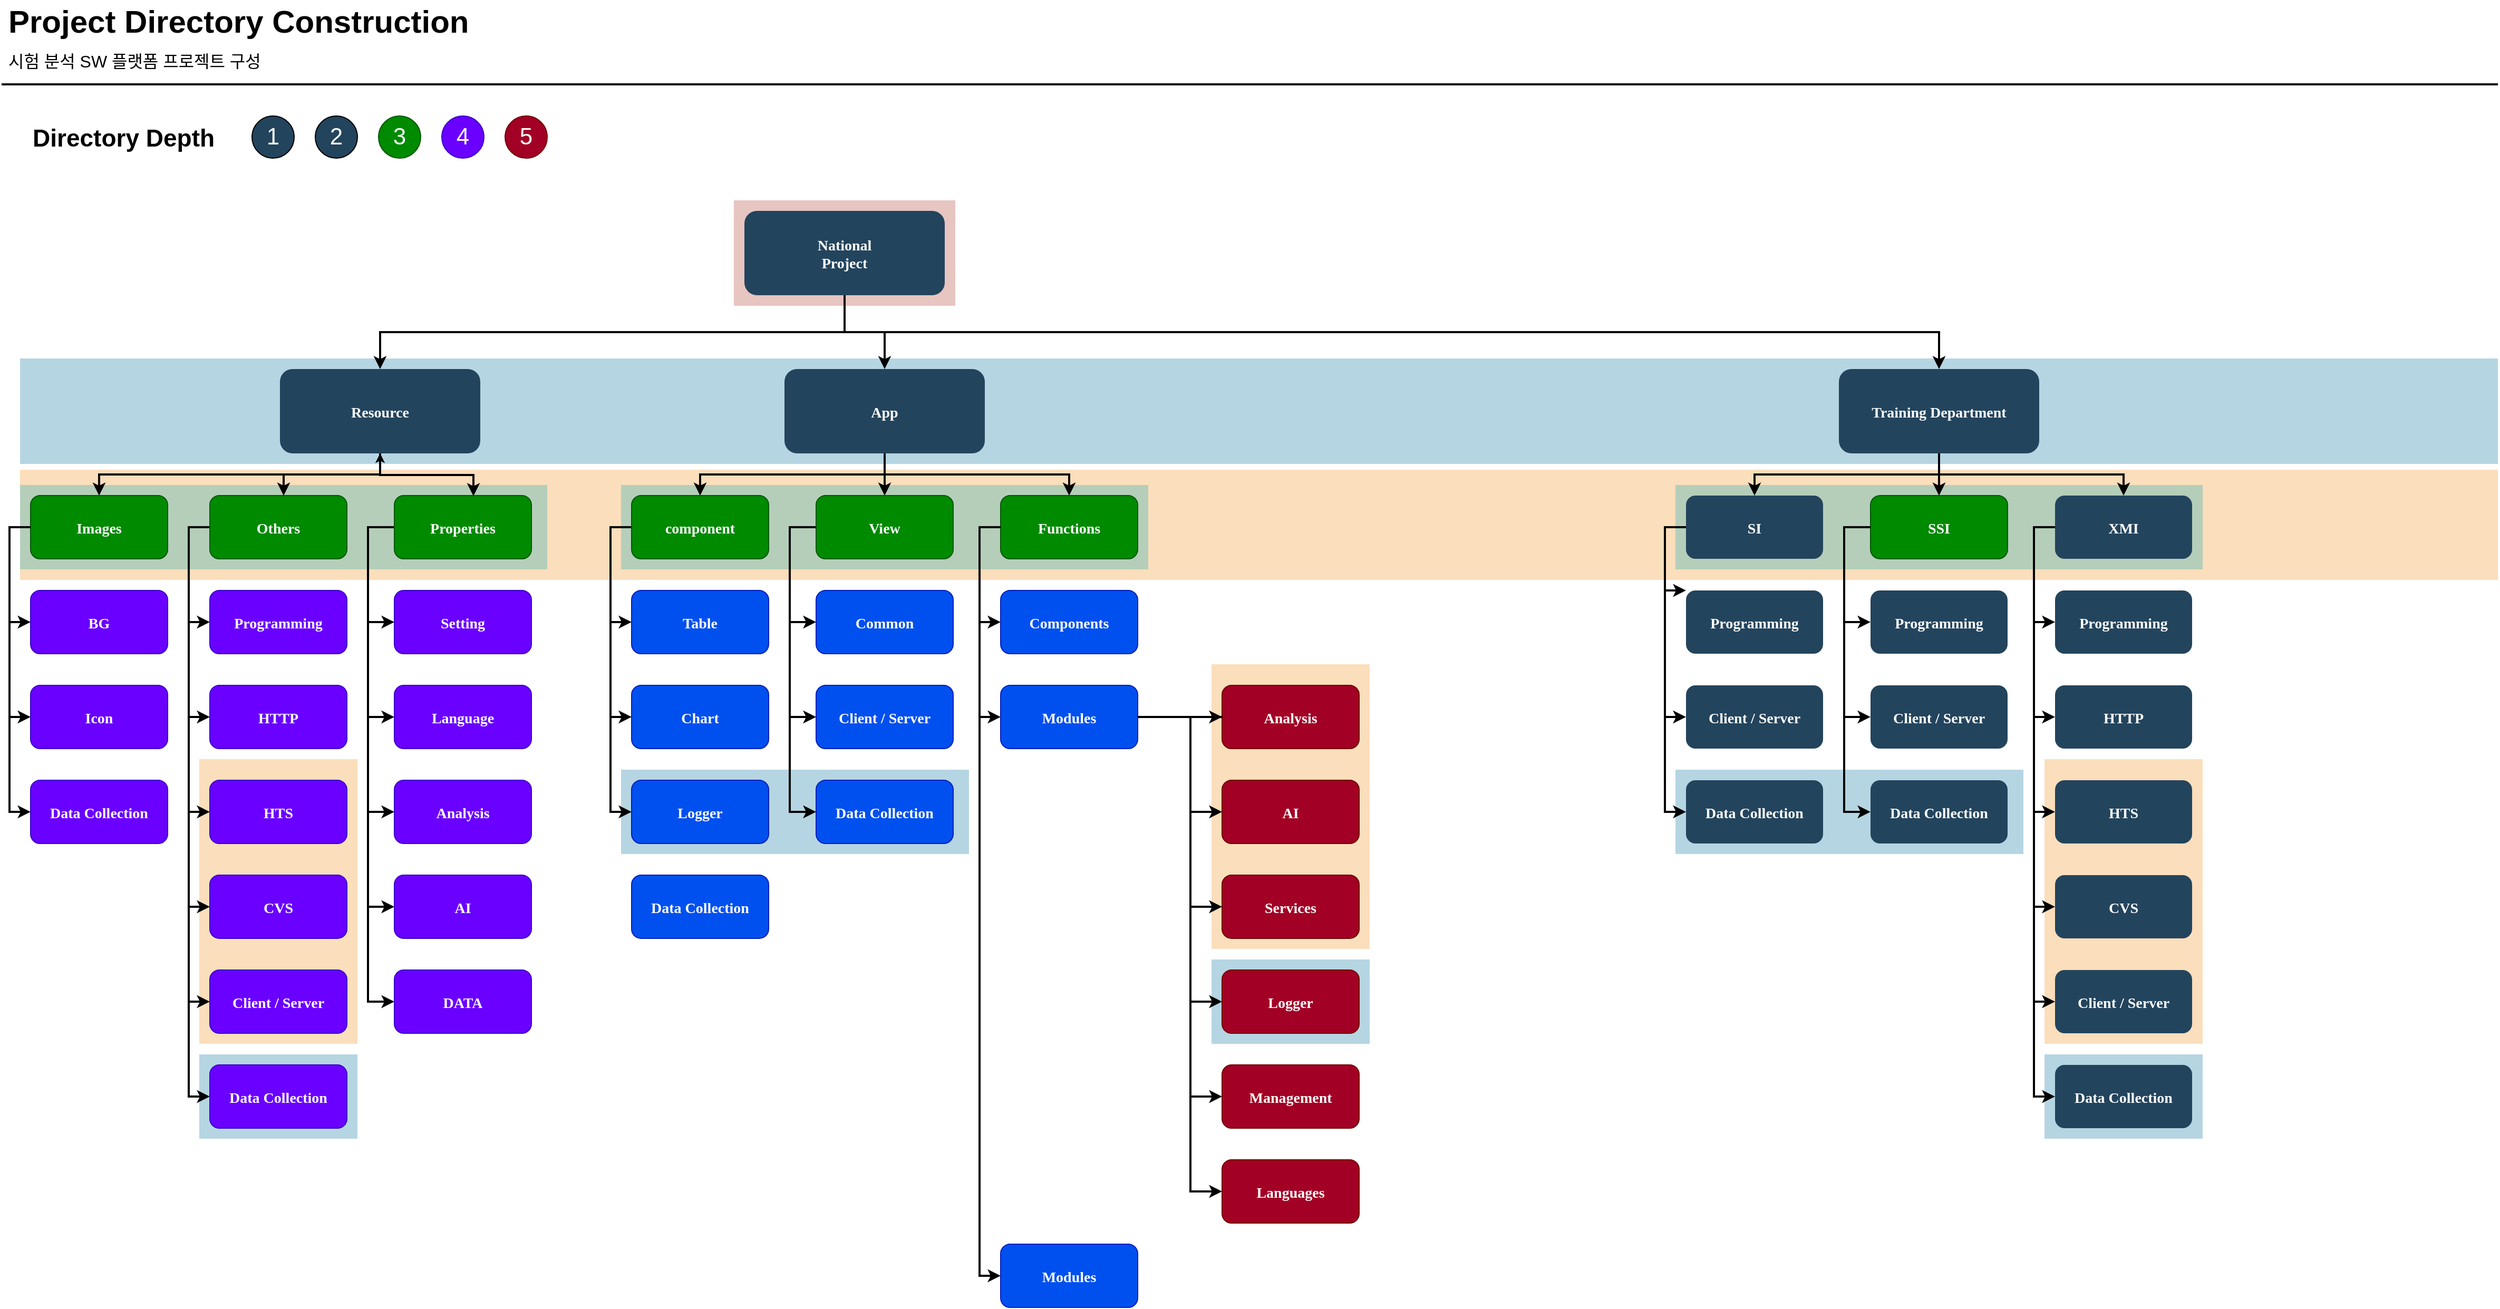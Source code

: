 <mxfile version="13.6.6" type="github">
  <diagram name="Page-1" id="2c0d36ab-eaac-3732-788b-9136903baeff">
    <mxGraphModel dx="1673" dy="934" grid="1" gridSize="10" guides="1" tooltips="1" connect="1" arrows="1" fold="1" page="1" pageScale="1.5" pageWidth="1654" pageHeight="1169" background="#ffffff" math="0" shadow="0">
      <root>
        <mxCell id="0" />
        <mxCell id="1" parent="0" />
        <mxCell id="123" value="" style="fillColor=#AE4132;strokeColor=none;opacity=30;" parent="1" vertex="1">
          <mxGeometry x="747" y="210.0" width="210" height="100.0" as="geometry" />
        </mxCell>
        <mxCell id="122" value="" style="fillColor=#10739E;strokeColor=none;opacity=30;" parent="1" vertex="1">
          <mxGeometry x="70" y="360" width="2350" height="100" as="geometry" />
        </mxCell>
        <mxCell id="121" value="" style="fillColor=#F2931E;strokeColor=none;opacity=30;" parent="1" vertex="1">
          <mxGeometry x="1990" y="740" width="150" height="270" as="geometry" />
        </mxCell>
        <mxCell id="119" value="" style="fillColor=#F2931E;strokeColor=none;opacity=30;" parent="1" vertex="1">
          <mxGeometry x="1200" y="650" width="150" height="270" as="geometry" />
        </mxCell>
        <mxCell id="117" value="" style="fillColor=#F2931E;strokeColor=none;opacity=30;" parent="1" vertex="1">
          <mxGeometry x="70" y="465.5" width="2350" height="104.5" as="geometry" />
        </mxCell>
        <mxCell id="116" value="" style="fillColor=#10739E;strokeColor=none;opacity=30;" parent="1" vertex="1">
          <mxGeometry x="1990" y="1020.0" width="150" height="80" as="geometry" />
        </mxCell>
        <mxCell id="115" value="" style="fillColor=#10739E;strokeColor=none;opacity=30;" parent="1" vertex="1">
          <mxGeometry x="1640" y="750" width="330" height="80" as="geometry" />
        </mxCell>
        <mxCell id="114" value="" style="fillColor=#10739E;strokeColor=none;opacity=30;" parent="1" vertex="1">
          <mxGeometry x="1200" y="930.0" width="150" height="80" as="geometry" />
        </mxCell>
        <mxCell id="113" value="" style="fillColor=#10739E;strokeColor=none;opacity=30;" parent="1" vertex="1">
          <mxGeometry x="640" y="750.0" width="330.0" height="80" as="geometry" />
        </mxCell>
        <mxCell id="110" value="" style="fillColor=#12AAB5;strokeColor=none;opacity=30;" parent="1" vertex="1">
          <mxGeometry x="1640" y="480.0" width="500" height="80" as="geometry" />
        </mxCell>
        <mxCell id="109" value="" style="fillColor=#12AAB5;strokeColor=none;opacity=30;" parent="1" vertex="1">
          <mxGeometry x="640" y="480" width="500" height="80" as="geometry" />
        </mxCell>
        <mxCell id="2" value="National&#xa;Project" style="rounded=1;gradientColor=none;strokeColor=none;fontStyle=1;fontFamily=Tahoma;fontSize=14;fillColor=#23445D;fontColor=#FFFFFF;" parent="1" vertex="1">
          <mxGeometry x="757" y="220" width="190" height="80" as="geometry" />
        </mxCell>
        <mxCell id="4" value="Training Department" style="rounded=1;gradientColor=none;strokeColor=none;fontColor=#FFFFFF;fontStyle=1;fontFamily=Tahoma;fontSize=14;fillColor=#23445D;" parent="1" vertex="1">
          <mxGeometry x="1795.0" y="370" width="190" height="80" as="geometry" />
        </mxCell>
        <mxCell id="9" value="" style="edgeStyle=elbowEdgeStyle;elbow=vertical;strokeWidth=2;rounded=0" parent="1" source="2" target="4" edge="1">
          <mxGeometry x="337" y="250" width="100" height="100" as="geometry">
            <mxPoint x="337" y="350" as="sourcePoint" />
            <mxPoint x="437" y="250" as="targetPoint" />
          </mxGeometry>
        </mxCell>
        <mxCell id="12" value="App" style="rounded=1;gradientColor=none;strokeColor=none;fontColor=#FFFFFF;fontStyle=1;fontFamily=Tahoma;fontSize=14;fillColor=#23445D;" parent="1" vertex="1">
          <mxGeometry x="795.0" y="370" width="190" height="80" as="geometry" />
        </mxCell>
        <mxCell id="25" value="component" style="rounded=1;fillColor=#23445D;gradientColor=none;strokeColor=none;fontColor=#FFFFFF;fontStyle=1;fontFamily=Tahoma;fontSize=14" parent="1" vertex="1">
          <mxGeometry x="650" y="490" width="130" height="60" as="geometry" />
        </mxCell>
        <mxCell id="26" value="Table" style="rounded=1;fillColor=#0050ef;strokeColor=#001DBC;fontColor=#ffffff;fontStyle=1;fontFamily=Tahoma;fontSize=14" parent="1" vertex="1">
          <mxGeometry x="650" y="580" width="130" height="60" as="geometry" />
        </mxCell>
        <mxCell id="27" value="Chart" style="rounded=1;fillColor=#0050ef;strokeColor=#001DBC;fontColor=#ffffff;fontStyle=1;fontFamily=Tahoma;fontSize=14" parent="1" vertex="1">
          <mxGeometry x="650" y="670" width="130" height="60" as="geometry" />
        </mxCell>
        <mxCell id="28" value="Logger" style="rounded=1;fillColor=#0050ef;strokeColor=#001DBC;fontColor=#ffffff;fontStyle=1;fontFamily=Tahoma;fontSize=14" parent="1" vertex="1">
          <mxGeometry x="650" y="760" width="130" height="60" as="geometry" />
        </mxCell>
        <mxCell id="29" value="View" style="rounded=1;fillColor=#23445D;gradientColor=none;strokeColor=none;fontColor=#FFFFFF;fontStyle=1;fontFamily=Tahoma;fontSize=14" parent="1" vertex="1">
          <mxGeometry x="825" y="490" width="130" height="60" as="geometry" />
        </mxCell>
        <mxCell id="30" value="Common" style="rounded=1;fillColor=#0050ef;strokeColor=#001DBC;fontColor=#ffffff;fontStyle=1;fontFamily=Tahoma;fontSize=14" parent="1" vertex="1">
          <mxGeometry x="825" y="580" width="130" height="60" as="geometry" />
        </mxCell>
        <mxCell id="31" value="Client / Server" style="rounded=1;fillColor=#0050ef;strokeColor=#001DBC;fontColor=#ffffff;fontStyle=1;fontFamily=Tahoma;fontSize=14" parent="1" vertex="1">
          <mxGeometry x="825" y="670" width="130" height="60" as="geometry" />
        </mxCell>
        <mxCell id="32" value="Data Collection" style="rounded=1;fillColor=#0050ef;strokeColor=#001DBC;fontColor=#ffffff;fontStyle=1;fontFamily=Tahoma;fontSize=14" parent="1" vertex="1">
          <mxGeometry x="825" y="760" width="130" height="60" as="geometry" />
        </mxCell>
        <mxCell id="33" value="Functions" style="rounded=1;fillColor=#23445D;gradientColor=none;strokeColor=none;fontColor=#FFFFFF;fontStyle=1;fontFamily=Tahoma;fontSize=14" parent="1" vertex="1">
          <mxGeometry x="1000" y="490" width="130" height="60" as="geometry" />
        </mxCell>
        <mxCell id="34" value="Components" style="rounded=1;fillColor=#0050ef;strokeColor=#001DBC;fontColor=#ffffff;fontStyle=1;fontFamily=Tahoma;fontSize=14" parent="1" vertex="1">
          <mxGeometry x="1000" y="580" width="130" height="60" as="geometry" />
        </mxCell>
        <mxCell id="35" value="Modules" style="rounded=1;fillColor=#0050ef;strokeColor=#001DBC;fontColor=#ffffff;fontStyle=1;fontFamily=Tahoma;fontSize=14" parent="1" vertex="1">
          <mxGeometry x="1000" y="670" width="130" height="60" as="geometry" />
        </mxCell>
        <mxCell id="44" value="SI" style="rounded=1;fillColor=#23445D;gradientColor=none;strokeColor=none;fontColor=#FFFFFF;fontStyle=1;fontFamily=Tahoma;fontSize=14" parent="1" vertex="1">
          <mxGeometry x="1650" y="490.0" width="130" height="60" as="geometry" />
        </mxCell>
        <mxCell id="45" value="Programming" style="rounded=1;fillColor=#23445D;gradientColor=none;strokeColor=none;fontColor=#FFFFFF;fontStyle=1;fontFamily=Tahoma;fontSize=14" parent="1" vertex="1">
          <mxGeometry x="1650" y="580" width="130" height="60" as="geometry" />
        </mxCell>
        <mxCell id="46" value="Client / Server" style="rounded=1;fillColor=#23445D;gradientColor=none;strokeColor=none;fontColor=#FFFFFF;fontStyle=1;fontFamily=Tahoma;fontSize=14" parent="1" vertex="1">
          <mxGeometry x="1650" y="670" width="130" height="60" as="geometry" />
        </mxCell>
        <mxCell id="47" value="Data Collection" style="rounded=1;fillColor=#23445D;gradientColor=none;strokeColor=none;fontColor=#FFFFFF;fontStyle=1;fontFamily=Tahoma;fontSize=14" parent="1" vertex="1">
          <mxGeometry x="1650" y="760.0" width="130" height="60" as="geometry" />
        </mxCell>
        <mxCell id="48" value="SSI" style="rounded=1;fillColor=#008a00;strokeColor=#005700;fontColor=#ffffff;fontStyle=1;fontFamily=Tahoma;fontSize=14" parent="1" vertex="1">
          <mxGeometry x="1825" y="490.0" width="130" height="60" as="geometry" />
        </mxCell>
        <mxCell id="49" value="Programming" style="rounded=1;fillColor=#23445D;gradientColor=none;strokeColor=none;fontColor=#FFFFFF;fontStyle=1;fontFamily=Tahoma;fontSize=14" parent="1" vertex="1">
          <mxGeometry x="1825" y="580" width="130" height="60" as="geometry" />
        </mxCell>
        <mxCell id="50" value="Client / Server" style="rounded=1;fillColor=#23445D;gradientColor=none;strokeColor=none;fontColor=#FFFFFF;fontStyle=1;fontFamily=Tahoma;fontSize=14" parent="1" vertex="1">
          <mxGeometry x="1825" y="670" width="130" height="60" as="geometry" />
        </mxCell>
        <mxCell id="51" value="Data Collection" style="rounded=1;fillColor=#23445D;gradientColor=none;strokeColor=none;fontColor=#FFFFFF;fontStyle=1;fontFamily=Tahoma;fontSize=14" parent="1" vertex="1">
          <mxGeometry x="1825" y="760.0" width="130" height="60" as="geometry" />
        </mxCell>
        <mxCell id="52" value="XMI" style="rounded=1;fillColor=#23445D;gradientColor=none;strokeColor=none;fontColor=#FFFFFF;fontStyle=1;fontFamily=Tahoma;fontSize=14" parent="1" vertex="1">
          <mxGeometry x="2000" y="490.0" width="130" height="60" as="geometry" />
        </mxCell>
        <mxCell id="53" value="Programming" style="rounded=1;fillColor=#23445D;gradientColor=none;strokeColor=none;fontColor=#FFFFFF;fontStyle=1;fontFamily=Tahoma;fontSize=14" parent="1" vertex="1">
          <mxGeometry x="2000" y="580" width="130" height="60" as="geometry" />
        </mxCell>
        <mxCell id="54" value="HTTP" style="rounded=1;fillColor=#23445D;gradientColor=none;strokeColor=none;fontColor=#FFFFFF;fontStyle=1;fontFamily=Tahoma;fontSize=14" parent="1" vertex="1">
          <mxGeometry x="2000" y="670" width="130" height="60" as="geometry" />
        </mxCell>
        <mxCell id="55" value="HTS" style="rounded=1;fillColor=#23445D;gradientColor=none;strokeColor=none;fontColor=#FFFFFF;fontStyle=1;fontFamily=Tahoma;fontSize=14" parent="1" vertex="1">
          <mxGeometry x="2000" y="760.0" width="130" height="60" as="geometry" />
        </mxCell>
        <mxCell id="56" value="CVS" style="rounded=1;fillColor=#23445D;gradientColor=none;strokeColor=none;fontColor=#FFFFFF;fontStyle=1;fontFamily=Tahoma;fontSize=14" parent="1" vertex="1">
          <mxGeometry x="2000" y="850.0" width="130" height="60" as="geometry" />
        </mxCell>
        <mxCell id="57" value="Client / Server" style="rounded=1;fillColor=#23445D;gradientColor=none;strokeColor=none;fontColor=#FFFFFF;fontStyle=1;fontFamily=Tahoma;fontSize=14" parent="1" vertex="1">
          <mxGeometry x="2000" y="940.0" width="130" height="60" as="geometry" />
        </mxCell>
        <mxCell id="58" value="Data Collection" style="rounded=1;fillColor=#23445D;gradientColor=none;strokeColor=none;fontColor=#FFFFFF;fontStyle=1;fontFamily=Tahoma;fontSize=14" parent="1" vertex="1">
          <mxGeometry x="2000" y="1030" width="130" height="60" as="geometry" />
        </mxCell>
        <mxCell id="59" value="" style="edgeStyle=elbowEdgeStyle;elbow=vertical;strokeWidth=2;rounded=0" parent="1" source="2" target="12" edge="1">
          <mxGeometry x="347" y="260" width="100" height="100" as="geometry">
            <mxPoint x="862.0" y="310" as="sourcePoint" />
            <mxPoint x="1467.0" y="380" as="targetPoint" />
          </mxGeometry>
        </mxCell>
        <mxCell id="61" value="" style="edgeStyle=elbowEdgeStyle;elbow=vertical;strokeWidth=2;rounded=0;entryX=0.5;entryY=0;entryDx=0;entryDy=0;" parent="1" source="2" target="VNOOyDUHC6UwMGlSPUmM-139" edge="1">
          <mxGeometry x="-23" y="170" width="100" height="100" as="geometry">
            <mxPoint x="-23" y="270" as="sourcePoint" />
            <mxPoint x="202" y="370" as="targetPoint" />
          </mxGeometry>
        </mxCell>
        <mxCell id="70" value="" style="edgeStyle=elbowEdgeStyle;elbow=horizontal;strokeWidth=2;rounded=0" parent="1" source="25" target="26" edge="1">
          <mxGeometry x="210" y="170" width="100" height="100" as="geometry">
            <mxPoint x="210" y="270" as="sourcePoint" />
            <mxPoint x="310" y="170" as="targetPoint" />
            <Array as="points">
              <mxPoint x="630" y="570" />
            </Array>
          </mxGeometry>
        </mxCell>
        <mxCell id="71" value="" style="edgeStyle=elbowEdgeStyle;elbow=horizontal;strokeWidth=2;rounded=0" parent="1" source="25" target="27" edge="1">
          <mxGeometry x="210" y="170" width="100" height="100" as="geometry">
            <mxPoint x="210" y="270" as="sourcePoint" />
            <mxPoint x="310" y="170" as="targetPoint" />
            <Array as="points">
              <mxPoint x="630" y="610" />
            </Array>
          </mxGeometry>
        </mxCell>
        <mxCell id="72" value="" style="edgeStyle=elbowEdgeStyle;elbow=horizontal;strokeWidth=2;rounded=0" parent="1" source="25" target="28" edge="1">
          <mxGeometry x="210" y="170" width="100" height="100" as="geometry">
            <mxPoint x="210" y="270" as="sourcePoint" />
            <mxPoint x="310" y="170" as="targetPoint" />
            <Array as="points">
              <mxPoint x="630" y="650" />
            </Array>
          </mxGeometry>
        </mxCell>
        <mxCell id="73" value="" style="edgeStyle=elbowEdgeStyle;elbow=horizontal;strokeWidth=2;rounded=0" parent="1" source="29" target="30" edge="1">
          <mxGeometry x="210" y="170" width="100" height="100" as="geometry">
            <mxPoint x="210" y="270" as="sourcePoint" />
            <mxPoint x="310" y="170" as="targetPoint" />
            <Array as="points">
              <mxPoint x="800" y="570" />
            </Array>
          </mxGeometry>
        </mxCell>
        <mxCell id="74" value="" style="edgeStyle=elbowEdgeStyle;elbow=horizontal;strokeWidth=2;rounded=0" parent="1" source="29" target="31" edge="1">
          <mxGeometry x="210" y="170" width="100" height="100" as="geometry">
            <mxPoint x="210" y="270" as="sourcePoint" />
            <mxPoint x="310" y="170" as="targetPoint" />
            <Array as="points">
              <mxPoint x="800" y="610" />
            </Array>
          </mxGeometry>
        </mxCell>
        <mxCell id="75" value="" style="edgeStyle=elbowEdgeStyle;elbow=horizontal;strokeWidth=2;rounded=0" parent="1" source="29" target="32" edge="1">
          <mxGeometry x="210" y="170" width="100" height="100" as="geometry">
            <mxPoint x="210" y="270" as="sourcePoint" />
            <mxPoint x="310" y="170" as="targetPoint" />
            <Array as="points">
              <mxPoint x="800" y="650" />
            </Array>
          </mxGeometry>
        </mxCell>
        <mxCell id="76" value="" style="edgeStyle=elbowEdgeStyle;elbow=horizontal;strokeWidth=2;rounded=0" parent="1" source="33" target="34" edge="1">
          <mxGeometry x="210" y="170" width="100" height="100" as="geometry">
            <mxPoint x="210" y="270" as="sourcePoint" />
            <mxPoint x="310" y="170" as="targetPoint" />
            <Array as="points">
              <mxPoint x="980" y="570" />
            </Array>
          </mxGeometry>
        </mxCell>
        <mxCell id="77" value="" style="edgeStyle=elbowEdgeStyle;elbow=horizontal;strokeWidth=2;rounded=0" parent="1" source="33" target="35" edge="1">
          <mxGeometry x="210" y="170" width="100" height="100" as="geometry">
            <mxPoint x="210" y="270" as="sourcePoint" />
            <mxPoint x="310" y="170" as="targetPoint" />
            <Array as="points">
              <mxPoint x="980" y="610" />
            </Array>
          </mxGeometry>
        </mxCell>
        <mxCell id="84" value="" style="edgeStyle=elbowEdgeStyle;elbow=horizontal;strokeWidth=2;rounded=0" parent="1" source="44" target="45" edge="1">
          <mxGeometry x="410" y="170" width="100" height="100" as="geometry">
            <mxPoint x="410" y="270" as="sourcePoint" />
            <mxPoint x="510" y="170" as="targetPoint" />
            <Array as="points">
              <mxPoint x="1630" y="580" />
            </Array>
          </mxGeometry>
        </mxCell>
        <mxCell id="85" value="" style="edgeStyle=elbowEdgeStyle;elbow=horizontal;strokeWidth=2;rounded=0" parent="1" source="44" target="46" edge="1">
          <mxGeometry x="410" y="170" width="100" height="100" as="geometry">
            <mxPoint x="410" y="270" as="sourcePoint" />
            <mxPoint x="510" y="170" as="targetPoint" />
            <Array as="points">
              <mxPoint x="1630" y="610" />
            </Array>
          </mxGeometry>
        </mxCell>
        <mxCell id="86" value="" style="edgeStyle=elbowEdgeStyle;elbow=horizontal;strokeWidth=2;rounded=0" parent="1" source="44" target="47" edge="1">
          <mxGeometry x="410" y="170" width="100" height="100" as="geometry">
            <mxPoint x="410" y="270" as="sourcePoint" />
            <mxPoint x="510" y="170" as="targetPoint" />
            <Array as="points">
              <mxPoint x="1630" y="660" />
            </Array>
          </mxGeometry>
        </mxCell>
        <mxCell id="87" value="" style="edgeStyle=elbowEdgeStyle;elbow=horizontal;strokeWidth=2;rounded=0" parent="1" source="48" target="49" edge="1">
          <mxGeometry x="410" y="170" width="100" height="100" as="geometry">
            <mxPoint x="410" y="270" as="sourcePoint" />
            <mxPoint x="510" y="170" as="targetPoint" />
            <Array as="points">
              <mxPoint x="1800" y="570" />
            </Array>
          </mxGeometry>
        </mxCell>
        <mxCell id="88" value="" style="edgeStyle=elbowEdgeStyle;elbow=horizontal;strokeWidth=2;rounded=0" parent="1" source="48" target="50" edge="1">
          <mxGeometry x="410" y="170" width="100" height="100" as="geometry">
            <mxPoint x="410" y="270" as="sourcePoint" />
            <mxPoint x="510" y="170" as="targetPoint" />
            <Array as="points">
              <mxPoint x="1800" y="630" />
            </Array>
          </mxGeometry>
        </mxCell>
        <mxCell id="89" value="" style="edgeStyle=elbowEdgeStyle;elbow=horizontal;strokeWidth=2;rounded=0" parent="1" source="48" target="51" edge="1">
          <mxGeometry x="410" y="170" width="100" height="100" as="geometry">
            <mxPoint x="410" y="270" as="sourcePoint" />
            <mxPoint x="510" y="170" as="targetPoint" />
            <Array as="points">
              <mxPoint x="1800" y="660" />
            </Array>
          </mxGeometry>
        </mxCell>
        <mxCell id="90" value="" style="edgeStyle=elbowEdgeStyle;elbow=horizontal;strokeWidth=2;rounded=0" parent="1" source="52" target="53" edge="1">
          <mxGeometry x="410" y="170" width="100" height="100" as="geometry">
            <mxPoint x="410" y="270" as="sourcePoint" />
            <mxPoint x="510" y="170" as="targetPoint" />
            <Array as="points">
              <mxPoint x="1980" y="570" />
            </Array>
          </mxGeometry>
        </mxCell>
        <mxCell id="91" value="" style="edgeStyle=elbowEdgeStyle;elbow=horizontal;strokeWidth=2;rounded=0" parent="1" source="52" target="54" edge="1">
          <mxGeometry x="410" y="170" width="100" height="100" as="geometry">
            <mxPoint x="410" y="270" as="sourcePoint" />
            <mxPoint x="510" y="170" as="targetPoint" />
            <Array as="points">
              <mxPoint x="1980" y="610" />
            </Array>
          </mxGeometry>
        </mxCell>
        <mxCell id="92" value="" style="edgeStyle=elbowEdgeStyle;elbow=horizontal;strokeWidth=2;rounded=0" parent="1" source="52" target="55" edge="1">
          <mxGeometry x="410" y="170" width="100" height="100" as="geometry">
            <mxPoint x="410" y="270" as="sourcePoint" />
            <mxPoint x="510" y="170" as="targetPoint" />
            <Array as="points">
              <mxPoint x="1980" y="660" />
            </Array>
          </mxGeometry>
        </mxCell>
        <mxCell id="93" value="" style="edgeStyle=elbowEdgeStyle;elbow=horizontal;strokeWidth=2;rounded=0" parent="1" source="52" target="56" edge="1">
          <mxGeometry x="410" y="170" width="100" height="100" as="geometry">
            <mxPoint x="410" y="270" as="sourcePoint" />
            <mxPoint x="510" y="170" as="targetPoint" />
            <Array as="points">
              <mxPoint x="1980" y="710" />
            </Array>
          </mxGeometry>
        </mxCell>
        <mxCell id="94" value="" style="edgeStyle=elbowEdgeStyle;elbow=horizontal;strokeWidth=2;rounded=0" parent="1" source="52" target="57" edge="1">
          <mxGeometry x="410" y="170" width="100" height="100" as="geometry">
            <mxPoint x="410" y="270" as="sourcePoint" />
            <mxPoint x="510" y="170" as="targetPoint" />
            <Array as="points">
              <mxPoint x="1980" y="760" />
            </Array>
          </mxGeometry>
        </mxCell>
        <mxCell id="95" value="" style="edgeStyle=elbowEdgeStyle;elbow=horizontal;strokeWidth=2;rounded=0" parent="1" source="52" target="58" edge="1">
          <mxGeometry x="410" y="170" width="100" height="100" as="geometry">
            <mxPoint x="410" y="270" as="sourcePoint" />
            <mxPoint x="510" y="170" as="targetPoint" />
            <Array as="points">
              <mxPoint x="1980" y="800" />
            </Array>
          </mxGeometry>
        </mxCell>
        <mxCell id="100" value="" style="edgeStyle=elbowEdgeStyle;elbow=vertical;strokeWidth=2;rounded=0" parent="1" source="12" target="25" edge="1">
          <mxGeometry x="210" y="170" width="100" height="100" as="geometry">
            <mxPoint x="210" y="270" as="sourcePoint" />
            <mxPoint x="310" y="170" as="targetPoint" />
          </mxGeometry>
        </mxCell>
        <mxCell id="101" value="" style="edgeStyle=elbowEdgeStyle;elbow=vertical;strokeWidth=2;rounded=0" parent="1" source="12" target="29" edge="1">
          <mxGeometry x="210" y="170" width="100" height="100" as="geometry">
            <mxPoint x="210" y="270" as="sourcePoint" />
            <mxPoint x="310" y="170" as="targetPoint" />
          </mxGeometry>
        </mxCell>
        <mxCell id="102" value="" style="edgeStyle=elbowEdgeStyle;elbow=vertical;strokeWidth=2;rounded=0" parent="1" source="12" target="33" edge="1">
          <mxGeometry x="210" y="170" width="100" height="100" as="geometry">
            <mxPoint x="210" y="270" as="sourcePoint" />
            <mxPoint x="310" y="170" as="targetPoint" />
          </mxGeometry>
        </mxCell>
        <mxCell id="104" value="" style="edgeStyle=elbowEdgeStyle;elbow=vertical;strokeWidth=2;rounded=0" parent="1" source="4" target="48" edge="1">
          <mxGeometry x="410" y="170" width="100" height="100" as="geometry">
            <mxPoint x="410" y="270" as="sourcePoint" />
            <mxPoint x="510" y="170" as="targetPoint" />
          </mxGeometry>
        </mxCell>
        <mxCell id="105" value="" style="edgeStyle=elbowEdgeStyle;elbow=vertical;strokeWidth=2;rounded=0" parent="1" source="4" target="44" edge="1">
          <mxGeometry x="410" y="170" width="100" height="100" as="geometry">
            <mxPoint x="410" y="270" as="sourcePoint" />
            <mxPoint x="510" y="170" as="targetPoint" />
          </mxGeometry>
        </mxCell>
        <mxCell id="106" value="" style="edgeStyle=elbowEdgeStyle;elbow=vertical;strokeWidth=2;rounded=0" parent="1" source="4" target="52" edge="1">
          <mxGeometry x="410" y="170" width="100" height="100" as="geometry">
            <mxPoint x="410" y="270" as="sourcePoint" />
            <mxPoint x="510" y="170" as="targetPoint" />
          </mxGeometry>
        </mxCell>
        <mxCell id="pixhOsrh7slj3E2B8Isp-123" value="Project Directory Construction" style="text;html=1;resizable=0;points=[];autosize=1;align=left;verticalAlign=top;spacingTop=-4;fontSize=30;fontStyle=1" parent="1" vertex="1">
          <mxGeometry x="56.5" y="20" width="450" height="40" as="geometry" />
        </mxCell>
        <mxCell id="pixhOsrh7slj3E2B8Isp-124" value="시험 분석 SW 플랫폼 프로젝트 구성" style="text;html=1;resizable=0;points=[];autosize=1;align=left;verticalAlign=top;spacingTop=-4;fontSize=16;" parent="1" vertex="1">
          <mxGeometry x="56.5" y="65.5" width="270" height="20" as="geometry" />
        </mxCell>
        <mxCell id="pixhOsrh7slj3E2B8Isp-125" value="" style="line;strokeWidth=2;html=1;fontSize=14;" parent="1" vertex="1">
          <mxGeometry x="52.5" y="95" width="2367.5" height="10" as="geometry" />
        </mxCell>
        <mxCell id="VNOOyDUHC6UwMGlSPUmM-135" value="" style="fillColor=#F2931E;strokeColor=none;opacity=30;" vertex="1" parent="1">
          <mxGeometry x="240" y="740" width="150" height="270" as="geometry" />
        </mxCell>
        <mxCell id="VNOOyDUHC6UwMGlSPUmM-136" value="" style="fillColor=#10739E;strokeColor=none;opacity=30;" vertex="1" parent="1">
          <mxGeometry x="240" y="1020.0" width="150" height="80" as="geometry" />
        </mxCell>
        <mxCell id="VNOOyDUHC6UwMGlSPUmM-170" value="" style="edgeStyle=orthogonalEdgeStyle;rounded=0;orthogonalLoop=1;jettySize=auto;html=1;fontSize=22;exitX=0.5;exitY=0;exitDx=0;exitDy=0;" edge="1" parent="1" target="VNOOyDUHC6UwMGlSPUmM-139">
          <mxGeometry relative="1" as="geometry">
            <mxPoint x="320" y="490" as="sourcePoint" />
          </mxGeometry>
        </mxCell>
        <mxCell id="VNOOyDUHC6UwMGlSPUmM-138" value="" style="fillColor=#12AAB5;strokeColor=none;opacity=30;" vertex="1" parent="1">
          <mxGeometry x="70" y="480" width="500" height="80" as="geometry" />
        </mxCell>
        <mxCell id="VNOOyDUHC6UwMGlSPUmM-139" value="Resource" style="rounded=1;gradientColor=none;strokeColor=none;fontColor=#FFFFFF;fontStyle=1;fontFamily=Tahoma;fontSize=14;fillColor=#23445D;" vertex="1" parent="1">
          <mxGeometry x="316.5" y="370" width="190" height="80" as="geometry" />
        </mxCell>
        <mxCell id="VNOOyDUHC6UwMGlSPUmM-140" value="Images" style="rounded=1;fillColor=#008a00;strokeColor=#005700;fontColor=#ffffff;fontStyle=1;fontFamily=Tahoma;fontSize=14" vertex="1" parent="1">
          <mxGeometry x="80" y="490" width="130" height="60" as="geometry" />
        </mxCell>
        <mxCell id="VNOOyDUHC6UwMGlSPUmM-141" value="BG" style="rounded=1;fillColor=#23445D;gradientColor=none;strokeColor=none;fontColor=#FFFFFF;fontStyle=1;fontFamily=Tahoma;fontSize=14" vertex="1" parent="1">
          <mxGeometry x="80" y="580" width="130" height="60" as="geometry" />
        </mxCell>
        <mxCell id="VNOOyDUHC6UwMGlSPUmM-142" value="Icon" style="rounded=1;fillColor=#23445D;gradientColor=none;strokeColor=none;fontColor=#FFFFFF;fontStyle=1;fontFamily=Tahoma;fontSize=14" vertex="1" parent="1">
          <mxGeometry x="80" y="670" width="130" height="60" as="geometry" />
        </mxCell>
        <mxCell id="VNOOyDUHC6UwMGlSPUmM-143" value="Data Collection" style="rounded=1;fillColor=#23445D;gradientColor=none;strokeColor=none;fontColor=#FFFFFF;fontStyle=1;fontFamily=Tahoma;fontSize=14" vertex="1" parent="1">
          <mxGeometry x="80" y="760" width="130" height="60" as="geometry" />
        </mxCell>
        <mxCell id="VNOOyDUHC6UwMGlSPUmM-148" value="Others" style="rounded=1;fillColor=#23445D;gradientColor=none;strokeColor=none;fontColor=#FFFFFF;fontStyle=1;fontFamily=Tahoma;fontSize=14" vertex="1" parent="1">
          <mxGeometry x="250" y="490" width="130" height="60" as="geometry" />
        </mxCell>
        <mxCell id="VNOOyDUHC6UwMGlSPUmM-149" value="Programming" style="rounded=1;fillColor=#6a00ff;strokeColor=#3700CC;fontColor=#ffffff;fontStyle=1;fontFamily=Tahoma;fontSize=14" vertex="1" parent="1">
          <mxGeometry x="250" y="580" width="130" height="60" as="geometry" />
        </mxCell>
        <mxCell id="VNOOyDUHC6UwMGlSPUmM-150" value="HTTP" style="rounded=1;fillColor=#6a00ff;strokeColor=#3700CC;fontColor=#ffffff;fontStyle=1;fontFamily=Tahoma;fontSize=14" vertex="1" parent="1">
          <mxGeometry x="250" y="670" width="130" height="60" as="geometry" />
        </mxCell>
        <mxCell id="VNOOyDUHC6UwMGlSPUmM-151" value="HTS" style="rounded=1;fillColor=#6a00ff;strokeColor=#3700CC;fontColor=#ffffff;fontStyle=1;fontFamily=Tahoma;fontSize=14" vertex="1" parent="1">
          <mxGeometry x="250" y="760" width="130" height="60" as="geometry" />
        </mxCell>
        <mxCell id="VNOOyDUHC6UwMGlSPUmM-152" value="CVS" style="rounded=1;fillColor=#6a00ff;strokeColor=#3700CC;fontColor=#ffffff;fontStyle=1;fontFamily=Tahoma;fontSize=14" vertex="1" parent="1">
          <mxGeometry x="250" y="850" width="130" height="60" as="geometry" />
        </mxCell>
        <mxCell id="VNOOyDUHC6UwMGlSPUmM-153" value="Client / Server" style="rounded=1;fillColor=#6a00ff;strokeColor=#3700CC;fontColor=#ffffff;fontStyle=1;fontFamily=Tahoma;fontSize=14" vertex="1" parent="1">
          <mxGeometry x="250" y="940" width="130" height="60" as="geometry" />
        </mxCell>
        <mxCell id="VNOOyDUHC6UwMGlSPUmM-154" value="Data Collection" style="rounded=1;fillColor=#6a00ff;strokeColor=#3700CC;fontColor=#ffffff;fontStyle=1;fontFamily=Tahoma;fontSize=14" vertex="1" parent="1">
          <mxGeometry x="250" y="1030" width="130" height="60" as="geometry" />
        </mxCell>
        <mxCell id="VNOOyDUHC6UwMGlSPUmM-155" value="" style="edgeStyle=elbowEdgeStyle;elbow=horizontal;strokeWidth=2;rounded=0" edge="1" parent="1" source="VNOOyDUHC6UwMGlSPUmM-140" target="VNOOyDUHC6UwMGlSPUmM-141">
          <mxGeometry x="-360" y="170" width="100" height="100" as="geometry">
            <mxPoint x="-360" y="270" as="sourcePoint" />
            <mxPoint x="-260" y="170" as="targetPoint" />
            <Array as="points">
              <mxPoint x="60" y="570" />
            </Array>
          </mxGeometry>
        </mxCell>
        <mxCell id="VNOOyDUHC6UwMGlSPUmM-156" value="" style="edgeStyle=elbowEdgeStyle;elbow=horizontal;strokeWidth=2;rounded=0" edge="1" parent="1" source="VNOOyDUHC6UwMGlSPUmM-140" target="VNOOyDUHC6UwMGlSPUmM-142">
          <mxGeometry x="-360" y="170" width="100" height="100" as="geometry">
            <mxPoint x="-360" y="270" as="sourcePoint" />
            <mxPoint x="-260" y="170" as="targetPoint" />
            <Array as="points">
              <mxPoint x="60" y="610" />
            </Array>
          </mxGeometry>
        </mxCell>
        <mxCell id="VNOOyDUHC6UwMGlSPUmM-157" value="" style="edgeStyle=elbowEdgeStyle;elbow=horizontal;strokeWidth=2;rounded=0" edge="1" parent="1" source="VNOOyDUHC6UwMGlSPUmM-140" target="VNOOyDUHC6UwMGlSPUmM-143">
          <mxGeometry x="-360" y="170" width="100" height="100" as="geometry">
            <mxPoint x="-360" y="270" as="sourcePoint" />
            <mxPoint x="-260" y="170" as="targetPoint" />
            <Array as="points">
              <mxPoint x="60" y="650" />
            </Array>
          </mxGeometry>
        </mxCell>
        <mxCell id="VNOOyDUHC6UwMGlSPUmM-161" value="" style="edgeStyle=elbowEdgeStyle;elbow=horizontal;strokeWidth=2;rounded=0" edge="1" parent="1" source="VNOOyDUHC6UwMGlSPUmM-148" target="VNOOyDUHC6UwMGlSPUmM-149">
          <mxGeometry x="-540" y="170" width="100" height="100" as="geometry">
            <mxPoint x="-540" y="270" as="sourcePoint" />
            <mxPoint x="-440" y="170" as="targetPoint" />
            <Array as="points">
              <mxPoint x="230" y="570" />
            </Array>
          </mxGeometry>
        </mxCell>
        <mxCell id="VNOOyDUHC6UwMGlSPUmM-162" value="" style="edgeStyle=elbowEdgeStyle;elbow=horizontal;strokeWidth=2;rounded=0" edge="1" parent="1" source="VNOOyDUHC6UwMGlSPUmM-148" target="VNOOyDUHC6UwMGlSPUmM-150">
          <mxGeometry x="-540" y="170" width="100" height="100" as="geometry">
            <mxPoint x="-540" y="270" as="sourcePoint" />
            <mxPoint x="-440" y="170" as="targetPoint" />
            <Array as="points">
              <mxPoint x="230" y="610" />
            </Array>
          </mxGeometry>
        </mxCell>
        <mxCell id="VNOOyDUHC6UwMGlSPUmM-163" value="" style="edgeStyle=elbowEdgeStyle;elbow=horizontal;strokeWidth=2;rounded=0" edge="1" parent="1" source="VNOOyDUHC6UwMGlSPUmM-148" target="VNOOyDUHC6UwMGlSPUmM-151">
          <mxGeometry x="-540" y="170" width="100" height="100" as="geometry">
            <mxPoint x="-540" y="270" as="sourcePoint" />
            <mxPoint x="-440" y="170" as="targetPoint" />
            <Array as="points">
              <mxPoint x="230" y="660" />
            </Array>
          </mxGeometry>
        </mxCell>
        <mxCell id="VNOOyDUHC6UwMGlSPUmM-164" value="" style="edgeStyle=elbowEdgeStyle;elbow=horizontal;strokeWidth=2;rounded=0" edge="1" parent="1" source="VNOOyDUHC6UwMGlSPUmM-148" target="VNOOyDUHC6UwMGlSPUmM-152">
          <mxGeometry x="-540" y="170" width="100" height="100" as="geometry">
            <mxPoint x="-540" y="270" as="sourcePoint" />
            <mxPoint x="-440" y="170" as="targetPoint" />
            <Array as="points">
              <mxPoint x="230" y="700" />
            </Array>
          </mxGeometry>
        </mxCell>
        <mxCell id="VNOOyDUHC6UwMGlSPUmM-165" value="" style="edgeStyle=elbowEdgeStyle;elbow=horizontal;strokeWidth=2;rounded=0" edge="1" parent="1" source="VNOOyDUHC6UwMGlSPUmM-148" target="VNOOyDUHC6UwMGlSPUmM-153">
          <mxGeometry x="-540" y="170" width="100" height="100" as="geometry">
            <mxPoint x="-540" y="270" as="sourcePoint" />
            <mxPoint x="-440" y="170" as="targetPoint" />
            <Array as="points">
              <mxPoint x="230" y="740" />
            </Array>
          </mxGeometry>
        </mxCell>
        <mxCell id="VNOOyDUHC6UwMGlSPUmM-166" value="" style="edgeStyle=elbowEdgeStyle;elbow=horizontal;strokeWidth=2;rounded=0" edge="1" parent="1" source="VNOOyDUHC6UwMGlSPUmM-148" target="VNOOyDUHC6UwMGlSPUmM-154">
          <mxGeometry x="-540" y="170" width="100" height="100" as="geometry">
            <mxPoint x="-540" y="270" as="sourcePoint" />
            <mxPoint x="-440" y="170" as="targetPoint" />
            <Array as="points">
              <mxPoint x="230" y="790" />
            </Array>
          </mxGeometry>
        </mxCell>
        <mxCell id="VNOOyDUHC6UwMGlSPUmM-167" value="" style="edgeStyle=elbowEdgeStyle;elbow=vertical;strokeWidth=2;rounded=0" edge="1" parent="1" source="VNOOyDUHC6UwMGlSPUmM-139" target="VNOOyDUHC6UwMGlSPUmM-140">
          <mxGeometry x="-360" y="170" width="100" height="100" as="geometry">
            <mxPoint x="-360" y="270" as="sourcePoint" />
            <mxPoint x="-260" y="170" as="targetPoint" />
          </mxGeometry>
        </mxCell>
        <mxCell id="VNOOyDUHC6UwMGlSPUmM-168" value="" style="edgeStyle=elbowEdgeStyle;elbow=vertical;strokeWidth=2;rounded=0" edge="1" parent="1" source="VNOOyDUHC6UwMGlSPUmM-139">
          <mxGeometry x="-360" y="170" width="100" height="100" as="geometry">
            <mxPoint x="-360" y="270" as="sourcePoint" />
            <mxPoint x="320" y="490" as="targetPoint" />
          </mxGeometry>
        </mxCell>
        <mxCell id="VNOOyDUHC6UwMGlSPUmM-169" value="" style="edgeStyle=elbowEdgeStyle;elbow=vertical;strokeWidth=2;rounded=0" edge="1" parent="1" source="VNOOyDUHC6UwMGlSPUmM-139">
          <mxGeometry x="-360" y="170" width="100" height="100" as="geometry">
            <mxPoint x="-360" y="270" as="sourcePoint" />
            <mxPoint x="500" y="490.5" as="targetPoint" />
          </mxGeometry>
        </mxCell>
        <mxCell id="VNOOyDUHC6UwMGlSPUmM-171" value="BG" style="rounded=1;fillColor=#6a00ff;strokeColor=#3700CC;fontStyle=1;fontFamily=Tahoma;fontSize=14;fontColor=#ffffff;" vertex="1" parent="1">
          <mxGeometry x="80" y="580" width="130" height="60" as="geometry" />
        </mxCell>
        <mxCell id="VNOOyDUHC6UwMGlSPUmM-172" value="Icon" style="rounded=1;fillColor=#6a00ff;strokeColor=#3700CC;fontStyle=1;fontFamily=Tahoma;fontSize=14;fontColor=#ffffff;" vertex="1" parent="1">
          <mxGeometry x="80" y="670" width="130" height="60" as="geometry" />
        </mxCell>
        <mxCell id="VNOOyDUHC6UwMGlSPUmM-173" value="Data Collection" style="rounded=1;fillColor=#6a00ff;strokeColor=#3700CC;fontStyle=1;fontFamily=Tahoma;fontSize=14;fontColor=#ffffff;" vertex="1" parent="1">
          <mxGeometry x="80" y="760" width="130" height="60" as="geometry" />
        </mxCell>
        <mxCell id="VNOOyDUHC6UwMGlSPUmM-177" value="Properties" style="rounded=1;fillColor=#23445D;gradientColor=none;strokeColor=none;fontColor=#FFFFFF;fontStyle=1;fontFamily=Tahoma;fontSize=14" vertex="1" parent="1">
          <mxGeometry x="425" y="490" width="130" height="60" as="geometry" />
        </mxCell>
        <mxCell id="VNOOyDUHC6UwMGlSPUmM-178" value="Setting" style="rounded=1;fillColor=#6a00ff;strokeColor=#3700CC;fontStyle=1;fontFamily=Tahoma;fontSize=14;fontColor=#ffffff;" vertex="1" parent="1">
          <mxGeometry x="425" y="580" width="130" height="60" as="geometry" />
        </mxCell>
        <mxCell id="VNOOyDUHC6UwMGlSPUmM-179" value="Language" style="rounded=1;fillColor=#6a00ff;strokeColor=#3700CC;fontStyle=1;fontFamily=Tahoma;fontSize=14;fontColor=#ffffff;" vertex="1" parent="1">
          <mxGeometry x="425" y="670" width="130" height="60" as="geometry" />
        </mxCell>
        <mxCell id="VNOOyDUHC6UwMGlSPUmM-180" value="Analysis" style="rounded=1;fillColor=#6a00ff;strokeColor=#3700CC;fontColor=#ffffff;fontStyle=1;fontFamily=Tahoma;fontSize=14" vertex="1" parent="1">
          <mxGeometry x="425" y="760" width="130" height="60" as="geometry" />
        </mxCell>
        <mxCell id="VNOOyDUHC6UwMGlSPUmM-181" value="" style="edgeStyle=elbowEdgeStyle;elbow=horizontal;strokeWidth=2;rounded=0" edge="1" parent="1" source="VNOOyDUHC6UwMGlSPUmM-177" target="VNOOyDUHC6UwMGlSPUmM-178">
          <mxGeometry x="-190" y="170" width="100" height="100" as="geometry">
            <mxPoint x="-190" y="270" as="sourcePoint" />
            <mxPoint x="-90" y="170" as="targetPoint" />
            <Array as="points">
              <mxPoint x="400" y="570" />
            </Array>
          </mxGeometry>
        </mxCell>
        <mxCell id="VNOOyDUHC6UwMGlSPUmM-182" value="" style="edgeStyle=elbowEdgeStyle;elbow=horizontal;strokeWidth=2;rounded=0" edge="1" parent="1" source="VNOOyDUHC6UwMGlSPUmM-177" target="VNOOyDUHC6UwMGlSPUmM-179">
          <mxGeometry x="-190" y="170" width="100" height="100" as="geometry">
            <mxPoint x="-190" y="270" as="sourcePoint" />
            <mxPoint x="-90" y="170" as="targetPoint" />
            <Array as="points">
              <mxPoint x="400" y="610" />
            </Array>
          </mxGeometry>
        </mxCell>
        <mxCell id="VNOOyDUHC6UwMGlSPUmM-183" value="" style="edgeStyle=elbowEdgeStyle;elbow=horizontal;strokeWidth=2;rounded=0" edge="1" parent="1" source="VNOOyDUHC6UwMGlSPUmM-177" target="VNOOyDUHC6UwMGlSPUmM-180">
          <mxGeometry x="-190" y="170" width="100" height="100" as="geometry">
            <mxPoint x="-190" y="270" as="sourcePoint" />
            <mxPoint x="-90" y="170" as="targetPoint" />
            <Array as="points">
              <mxPoint x="400" y="650" />
            </Array>
          </mxGeometry>
        </mxCell>
        <mxCell id="VNOOyDUHC6UwMGlSPUmM-184" value="AI" style="rounded=1;fillColor=#6a00ff;strokeColor=#3700CC;fontColor=#ffffff;fontStyle=1;fontFamily=Tahoma;fontSize=14" vertex="1" parent="1">
          <mxGeometry x="425" y="850" width="130" height="60" as="geometry" />
        </mxCell>
        <mxCell id="VNOOyDUHC6UwMGlSPUmM-185" value="" style="edgeStyle=elbowEdgeStyle;elbow=horizontal;strokeWidth=2;rounded=0;exitX=0;exitY=0.5;exitDx=0;exitDy=0;entryX=0;entryY=0.5;entryDx=0;entryDy=0;" edge="1" parent="1" source="VNOOyDUHC6UwMGlSPUmM-177" target="VNOOyDUHC6UwMGlSPUmM-184">
          <mxGeometry x="-180" y="180" width="100" height="100" as="geometry">
            <mxPoint x="435" y="530" as="sourcePoint" />
            <mxPoint x="435" y="800" as="targetPoint" />
            <Array as="points">
              <mxPoint x="400" y="814.5" />
              <mxPoint x="410" y="660" />
            </Array>
          </mxGeometry>
        </mxCell>
        <mxCell id="VNOOyDUHC6UwMGlSPUmM-186" value="Analysis" style="rounded=1;fillColor=#a20025;strokeColor=#6F0000;fontColor=#ffffff;fontStyle=1;fontFamily=Tahoma;fontSize=14" vertex="1" parent="1">
          <mxGeometry x="1210" y="670" width="130" height="60" as="geometry" />
        </mxCell>
        <mxCell id="VNOOyDUHC6UwMGlSPUmM-187" value="AI" style="rounded=1;fillColor=#a20025;strokeColor=#6F0000;fontColor=#ffffff;fontStyle=1;fontFamily=Tahoma;fontSize=14" vertex="1" parent="1">
          <mxGeometry x="1210" y="760" width="130" height="60" as="geometry" />
        </mxCell>
        <mxCell id="VNOOyDUHC6UwMGlSPUmM-188" value="Services" style="rounded=1;fillColor=#a20025;strokeColor=#6F0000;fontColor=#ffffff;fontStyle=1;fontFamily=Tahoma;fontSize=14" vertex="1" parent="1">
          <mxGeometry x="1210" y="850" width="130" height="60" as="geometry" />
        </mxCell>
        <mxCell id="VNOOyDUHC6UwMGlSPUmM-189" value="Logger" style="rounded=1;fillColor=#a20025;strokeColor=#6F0000;fontColor=#ffffff;fontStyle=1;fontFamily=Tahoma;fontSize=14" vertex="1" parent="1">
          <mxGeometry x="1210" y="940" width="130" height="60" as="geometry" />
        </mxCell>
        <mxCell id="VNOOyDUHC6UwMGlSPUmM-190" value="" style="edgeStyle=elbowEdgeStyle;elbow=horizontal;strokeWidth=2;rounded=0;exitX=0;exitY=0.5;exitDx=0;exitDy=0;entryX=0;entryY=0.5;entryDx=0;entryDy=0;" edge="1" parent="1" source="VNOOyDUHC6UwMGlSPUmM-186" target="VNOOyDUHC6UwMGlSPUmM-187">
          <mxGeometry x="390" y="364.5" width="100" height="100" as="geometry">
            <mxPoint x="1180.0" y="714.5" as="sourcePoint" />
            <mxPoint x="1180.0" y="894.5" as="targetPoint" />
            <Array as="points">
              <mxPoint x="1180" y="794.5" />
            </Array>
          </mxGeometry>
        </mxCell>
        <mxCell id="VNOOyDUHC6UwMGlSPUmM-192" value="" style="edgeStyle=elbowEdgeStyle;elbow=horizontal;strokeWidth=2;rounded=0;exitX=0;exitY=0.5;exitDx=0;exitDy=0;entryX=0;entryY=0.5;entryDx=0;entryDy=0;" edge="1" parent="1" source="VNOOyDUHC6UwMGlSPUmM-186" target="VNOOyDUHC6UwMGlSPUmM-188">
          <mxGeometry x="400" y="374.5" width="100" height="100" as="geometry">
            <mxPoint x="1220.0" y="710" as="sourcePoint" />
            <mxPoint x="1220.0" y="800" as="targetPoint" />
            <Array as="points">
              <mxPoint x="1180" y="814.5" />
              <mxPoint x="1190" y="804.5" />
            </Array>
          </mxGeometry>
        </mxCell>
        <mxCell id="VNOOyDUHC6UwMGlSPUmM-193" value="" style="edgeStyle=elbowEdgeStyle;elbow=horizontal;strokeWidth=2;rounded=0;exitX=0;exitY=0.5;exitDx=0;exitDy=0;entryX=0;entryY=0.5;entryDx=0;entryDy=0;" edge="1" parent="1" source="VNOOyDUHC6UwMGlSPUmM-177">
          <mxGeometry x="-180" y="270" width="100" height="100" as="geometry">
            <mxPoint x="425" y="610" as="sourcePoint" />
            <mxPoint x="425" y="970" as="targetPoint" />
            <Array as="points">
              <mxPoint x="400" y="904.5" />
              <mxPoint x="410" y="750" />
            </Array>
          </mxGeometry>
        </mxCell>
        <mxCell id="VNOOyDUHC6UwMGlSPUmM-194" value="DATA" style="rounded=1;fillColor=#6a00ff;strokeColor=#3700CC;fontColor=#ffffff;fontStyle=1;fontFamily=Tahoma;fontSize=14" vertex="1" parent="1">
          <mxGeometry x="425" y="940" width="130" height="60" as="geometry" />
        </mxCell>
        <mxCell id="VNOOyDUHC6UwMGlSPUmM-195" value="Others" style="rounded=1;fillColor=#008a00;strokeColor=#005700;fontColor=#ffffff;fontStyle=1;fontFamily=Tahoma;fontSize=14" vertex="1" parent="1">
          <mxGeometry x="250" y="490" width="130" height="60" as="geometry" />
        </mxCell>
        <mxCell id="VNOOyDUHC6UwMGlSPUmM-196" value="Properties" style="rounded=1;fillColor=#008a00;strokeColor=#005700;fontColor=#ffffff;fontStyle=1;fontFamily=Tahoma;fontSize=14" vertex="1" parent="1">
          <mxGeometry x="425" y="490" width="130" height="60" as="geometry" />
        </mxCell>
        <mxCell id="VNOOyDUHC6UwMGlSPUmM-197" value="component" style="rounded=1;fillColor=#008a00;strokeColor=#005700;fontColor=#ffffff;fontStyle=1;fontFamily=Tahoma;fontSize=14" vertex="1" parent="1">
          <mxGeometry x="650" y="490" width="130" height="60" as="geometry" />
        </mxCell>
        <mxCell id="VNOOyDUHC6UwMGlSPUmM-198" value="View" style="rounded=1;fillColor=#008a00;strokeColor=#005700;fontColor=#ffffff;fontStyle=1;fontFamily=Tahoma;fontSize=14" vertex="1" parent="1">
          <mxGeometry x="825" y="490" width="130" height="60" as="geometry" />
        </mxCell>
        <mxCell id="VNOOyDUHC6UwMGlSPUmM-199" value="Functions" style="rounded=1;fillColor=#008a00;strokeColor=#005700;fontColor=#ffffff;fontStyle=1;fontFamily=Tahoma;fontSize=14" vertex="1" parent="1">
          <mxGeometry x="1000" y="490" width="130" height="60" as="geometry" />
        </mxCell>
        <mxCell id="VNOOyDUHC6UwMGlSPUmM-200" value="Modules" style="rounded=1;fillColor=#0050ef;strokeColor=#001DBC;fontColor=#ffffff;fontStyle=1;fontFamily=Tahoma;fontSize=14" vertex="1" parent="1">
          <mxGeometry x="1000" y="1200" width="130" height="60" as="geometry" />
        </mxCell>
        <mxCell id="VNOOyDUHC6UwMGlSPUmM-201" value="" style="edgeStyle=elbowEdgeStyle;elbow=horizontal;strokeWidth=2;rounded=0;exitX=0;exitY=0.5;exitDx=0;exitDy=0;entryX=0;entryY=0.5;entryDx=0;entryDy=0;" edge="1" parent="1" source="VNOOyDUHC6UwMGlSPUmM-199" target="VNOOyDUHC6UwMGlSPUmM-200">
          <mxGeometry x="220" y="180" width="100" height="100" as="geometry">
            <mxPoint x="1010.0" y="530" as="sourcePoint" />
            <mxPoint x="1010.0" y="710" as="targetPoint" />
            <Array as="points">
              <mxPoint x="980" y="784.5" />
            </Array>
          </mxGeometry>
        </mxCell>
        <mxCell id="VNOOyDUHC6UwMGlSPUmM-202" value="1" style="ellipse;whiteSpace=wrap;html=1;aspect=fixed;fontSize=22;fillColor=#23445D;fontColor=#FFFFFF;" vertex="1" parent="1">
          <mxGeometry x="290" y="130" width="40" height="40" as="geometry" />
        </mxCell>
        <mxCell id="VNOOyDUHC6UwMGlSPUmM-203" value="2&lt;span style=&quot;font-family: monospace; font-size: 0px;&quot;&gt;%3CmxGraphModel%3E%3Croot%3E%3CmxCell%20id%3D%220%22%2F%3E%3CmxCell%20id%3D%221%22%20parent%3D%220%22%2F%3E%3CmxCell%20id%3D%222%22%20value%3D%221%22%20style%3D%22ellipse%3BwhiteSpace%3Dwrap%3Bhtml%3D1%3Baspect%3Dfixed%3BfontSize%3D22%3B%22%20vertex%3D%221%22%20parent%3D%221%22%3E%3CmxGeometry%20x%3D%22105%22%20y%3D%22140%22%20width%3D%2240%22%20height%3D%2240%22%20as%3D%22geometry%22%2F%3E%3C%2FmxCell%3E%3C%2Froot%3E%3C%2FmxGraphModel%3E&lt;/span&gt;" style="ellipse;whiteSpace=wrap;html=1;aspect=fixed;fontSize=22;fillColor=#23445D;fontColor=#FFFFFF;" vertex="1" parent="1">
          <mxGeometry x="350" y="130" width="40" height="40" as="geometry" />
        </mxCell>
        <mxCell id="VNOOyDUHC6UwMGlSPUmM-204" value="3" style="ellipse;whiteSpace=wrap;html=1;aspect=fixed;fontSize=22;fillColor=#008a00;strokeColor=#005700;fontColor=#ffffff;" vertex="1" parent="1">
          <mxGeometry x="410" y="130" width="40" height="40" as="geometry" />
        </mxCell>
        <mxCell id="VNOOyDUHC6UwMGlSPUmM-205" value="4" style="ellipse;whiteSpace=wrap;html=1;aspect=fixed;fontSize=22;fillColor=#6a00ff;strokeColor=#3700CC;fontColor=#ffffff;" vertex="1" parent="1">
          <mxGeometry x="470" y="130" width="40" height="40" as="geometry" />
        </mxCell>
        <mxCell id="VNOOyDUHC6UwMGlSPUmM-206" value="5" style="ellipse;whiteSpace=wrap;html=1;aspect=fixed;fontSize=22;fillColor=#a20025;strokeColor=#6F0000;fontColor=#ffffff;" vertex="1" parent="1">
          <mxGeometry x="530" y="130" width="40" height="40" as="geometry" />
        </mxCell>
        <mxCell id="VNOOyDUHC6UwMGlSPUmM-207" value="Directory Depth" style="text;html=1;resizable=0;points=[];autosize=1;align=left;verticalAlign=top;spacingTop=-4;fontSize=23;fontStyle=1" vertex="1" parent="1">
          <mxGeometry x="80" y="135" width="190" height="30" as="geometry" />
        </mxCell>
        <mxCell id="VNOOyDUHC6UwMGlSPUmM-208" value="Management" style="rounded=1;fillColor=#a20025;strokeColor=#6F0000;fontColor=#ffffff;fontStyle=1;fontFamily=Tahoma;fontSize=14" vertex="1" parent="1">
          <mxGeometry x="1210" y="1030" width="130" height="60" as="geometry" />
        </mxCell>
        <mxCell id="VNOOyDUHC6UwMGlSPUmM-209" value="Languages" style="rounded=1;fillColor=#a20025;strokeColor=#6F0000;fontColor=#ffffff;fontStyle=1;fontFamily=Tahoma;fontSize=14" vertex="1" parent="1">
          <mxGeometry x="1210" y="1120" width="130" height="60" as="geometry" />
        </mxCell>
        <mxCell id="VNOOyDUHC6UwMGlSPUmM-211" value="" style="edgeStyle=elbowEdgeStyle;elbow=horizontal;strokeWidth=2;rounded=0;exitX=1;exitY=0.5;exitDx=0;exitDy=0;entryX=0;entryY=0.5;entryDx=0;entryDy=0;" edge="1" parent="1" source="35" target="VNOOyDUHC6UwMGlSPUmM-186">
          <mxGeometry x="310" y="471.5" width="100" height="100" as="geometry">
            <mxPoint x="1120.0" y="797.0" as="sourcePoint" />
            <mxPoint x="1120.0" y="977" as="targetPoint" />
            <Array as="points">
              <mxPoint x="1180" y="700" />
              <mxPoint x="1100" y="901.5" />
            </Array>
          </mxGeometry>
        </mxCell>
        <mxCell id="VNOOyDUHC6UwMGlSPUmM-212" value="" style="edgeStyle=elbowEdgeStyle;elbow=horizontal;strokeWidth=2;rounded=0;exitX=1;exitY=0.5;exitDx=0;exitDy=0;entryX=0;entryY=0.5;entryDx=0;entryDy=0;" edge="1" parent="1" source="35" target="VNOOyDUHC6UwMGlSPUmM-189">
          <mxGeometry x="310" y="471.5" width="100" height="100" as="geometry">
            <mxPoint x="1120.0" y="797.0" as="sourcePoint" />
            <mxPoint x="1120.0" y="977" as="targetPoint" />
            <Array as="points">
              <mxPoint x="1180" y="830" />
              <mxPoint x="1100" y="901.5" />
            </Array>
          </mxGeometry>
        </mxCell>
        <mxCell id="VNOOyDUHC6UwMGlSPUmM-213" value="" style="edgeStyle=elbowEdgeStyle;elbow=horizontal;strokeWidth=2;rounded=0;exitX=1;exitY=0.5;exitDx=0;exitDy=0;entryX=0;entryY=0.5;entryDx=0;entryDy=0;" edge="1" parent="1" source="35" target="VNOOyDUHC6UwMGlSPUmM-208">
          <mxGeometry x="320" y="481.5" width="100" height="100" as="geometry">
            <mxPoint x="1140.0" y="710.0" as="sourcePoint" />
            <mxPoint x="1220.0" y="980" as="targetPoint" />
            <Array as="points">
              <mxPoint x="1180" y="1000" />
              <mxPoint x="1190" y="840" />
              <mxPoint x="1110" y="911.5" />
            </Array>
          </mxGeometry>
        </mxCell>
        <mxCell id="VNOOyDUHC6UwMGlSPUmM-214" value="" style="edgeStyle=elbowEdgeStyle;elbow=horizontal;strokeWidth=2;rounded=0;exitX=1;exitY=0.5;exitDx=0;exitDy=0;entryX=0;entryY=0.5;entryDx=0;entryDy=0;" edge="1" parent="1" source="35" target="VNOOyDUHC6UwMGlSPUmM-209">
          <mxGeometry x="330" y="491.5" width="100" height="100" as="geometry">
            <mxPoint x="1140.0" y="710.0" as="sourcePoint" />
            <mxPoint x="1220.0" y="1070" as="targetPoint" />
            <Array as="points">
              <mxPoint x="1180" y="1080" />
              <mxPoint x="1190" y="1010" />
              <mxPoint x="1200" y="850" />
              <mxPoint x="1120" y="921.5" />
            </Array>
          </mxGeometry>
        </mxCell>
        <mxCell id="VNOOyDUHC6UwMGlSPUmM-216" value="Data Collection" style="rounded=1;fillColor=#0050ef;strokeColor=#001DBC;fontColor=#ffffff;fontStyle=1;fontFamily=Tahoma;fontSize=14" vertex="1" parent="1">
          <mxGeometry x="650" y="850" width="130" height="60" as="geometry" />
        </mxCell>
      </root>
    </mxGraphModel>
  </diagram>
</mxfile>
